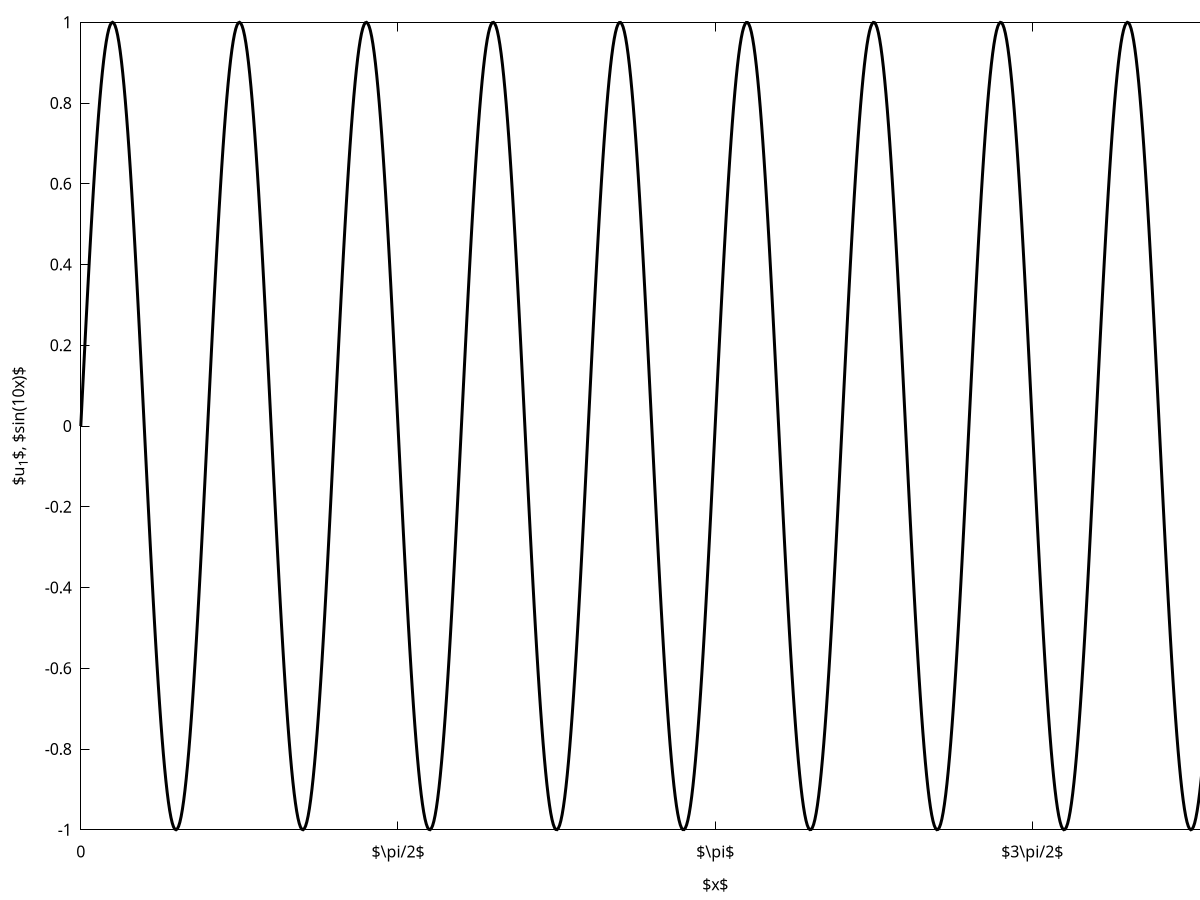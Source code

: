 set terminal epslatex color standalone
set output "u1.tex"

set size 1.2,1

set xlabel "$x$"
set ylabel "$u_1$, $\\sin(10x)$"
set key outside right bottom

set xrange [0.0:2.0*pi+0.0001]
set xtics ("0" 0, "$\\pi/2$" pi/2, "$\\pi$" pi, "$3\\pi/2$" 3*pi/2, "$2\\pi$" 2*pi)

set parametric
set trange [0.0:2.0*pi]
set samples 1000

plot t, sin(10*t) lt 1 lc 0 lw 3 notitle, \
     "u1.dat" using 1:2 with points pt 7 ps 1.0 lc 1 notitle 

